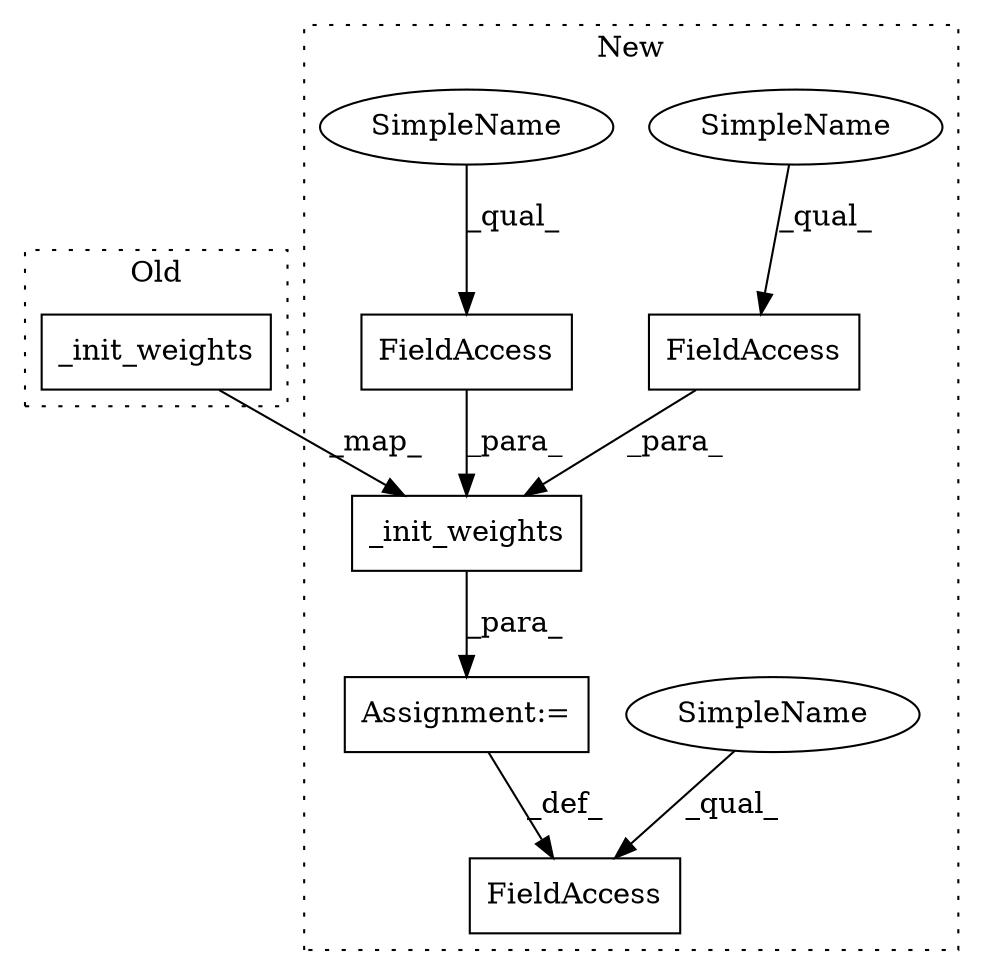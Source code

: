 digraph G {
subgraph cluster0 {
1 [label="_init_weights" a="32" s="888,918" l="14,1" shape="box"];
label = "Old";
style="dotted";
}
subgraph cluster1 {
2 [label="_init_weights" a="32" s="894,963" l="14,1" shape="box"];
3 [label="FieldAccess" a="22" s="947" l="16" shape="box"];
4 [label="FieldAccess" a="22" s="925" l="21" shape="box"];
5 [label="Assignment:=" a="7" s="888" l="1" shape="box"];
6 [label="FieldAccess" a="22" s="881" l="7" shape="box"];
7 [label="SimpleName" a="42" s="881" l="4" shape="ellipse"];
8 [label="SimpleName" a="42" s="925" l="4" shape="ellipse"];
9 [label="SimpleName" a="42" s="947" l="4" shape="ellipse"];
label = "New";
style="dotted";
}
1 -> 2 [label="_map_"];
2 -> 5 [label="_para_"];
3 -> 2 [label="_para_"];
4 -> 2 [label="_para_"];
5 -> 6 [label="_def_"];
7 -> 6 [label="_qual_"];
8 -> 4 [label="_qual_"];
9 -> 3 [label="_qual_"];
}